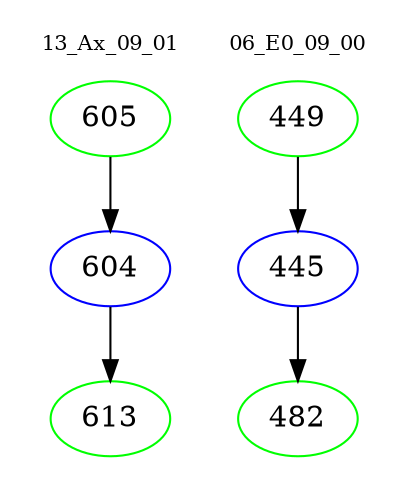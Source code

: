 digraph{
subgraph cluster_0 {
color = white
label = "13_Ax_09_01";
fontsize=10;
T0_605 [label="605", color="green"]
T0_605 -> T0_604 [color="black"]
T0_604 [label="604", color="blue"]
T0_604 -> T0_613 [color="black"]
T0_613 [label="613", color="green"]
}
subgraph cluster_1 {
color = white
label = "06_E0_09_00";
fontsize=10;
T1_449 [label="449", color="green"]
T1_449 -> T1_445 [color="black"]
T1_445 [label="445", color="blue"]
T1_445 -> T1_482 [color="black"]
T1_482 [label="482", color="green"]
}
}
